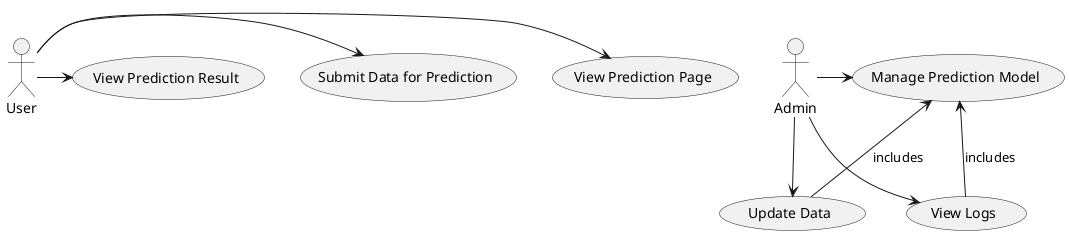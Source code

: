 @startuml
actor User
actor Admin

usecase "View Prediction Page" as U1
usecase "Submit Data for Prediction" as U2
usecase "View Prediction Result" as U3
usecase "Manage Prediction Model" as A1
usecase "Update Data" as A2
usecase "View Logs" as A3

User -> U1
User -> U2
User -> U3

Admin -> A1
Admin -> A2
Admin -> A3

A1 <-- A2 : includes
A1 <-- A3 : includes

@enduml
